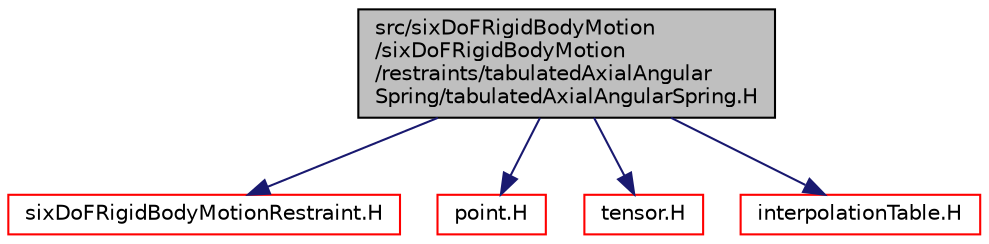 digraph "src/sixDoFRigidBodyMotion/sixDoFRigidBodyMotion/restraints/tabulatedAxialAngularSpring/tabulatedAxialAngularSpring.H"
{
  bgcolor="transparent";
  edge [fontname="Helvetica",fontsize="10",labelfontname="Helvetica",labelfontsize="10"];
  node [fontname="Helvetica",fontsize="10",shape=record];
  Node0 [label="src/sixDoFRigidBodyMotion\l/sixDoFRigidBodyMotion\l/restraints/tabulatedAxialAngular\lSpring/tabulatedAxialAngularSpring.H",height=0.2,width=0.4,color="black", fillcolor="grey75", style="filled", fontcolor="black"];
  Node0 -> Node1 [color="midnightblue",fontsize="10",style="solid",fontname="Helvetica"];
  Node1 [label="sixDoFRigidBodyMotionRestraint.H",height=0.2,width=0.4,color="red",URL="$a15299.html"];
  Node0 -> Node178 [color="midnightblue",fontsize="10",style="solid",fontname="Helvetica"];
  Node178 [label="point.H",height=0.2,width=0.4,color="red",URL="$a12827.html"];
  Node0 -> Node179 [color="midnightblue",fontsize="10",style="solid",fontname="Helvetica"];
  Node179 [label="tensor.H",height=0.2,width=0.4,color="red",URL="$a13613.html"];
  Node0 -> Node186 [color="midnightblue",fontsize="10",style="solid",fontname="Helvetica"];
  Node186 [label="interpolationTable.H",height=0.2,width=0.4,color="red",URL="$a11156.html"];
}
